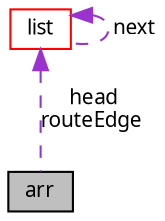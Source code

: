 digraph "arr"
{
  edge [fontname="Verdana",fontsize="10",labelfontname="Verdana",labelfontsize="10"];
  node [fontname="Verdana",fontsize="10",shape=record];
  Node1 [label="arr",height=0.2,width=0.4,color="black", fillcolor="grey75", style="filled", fontcolor="black"];
  Node2 -> Node1 [dir="back",color="darkorchid3",fontsize="10",style="dashed",label=" head\nrouteEdge" ,fontname="Verdana"];
  Node2 [label="list",height=0.2,width=0.4,color="red", fillcolor="white", style="filled",URL="$structlist.html",tooltip="Structure storing neighbors of a vertix. "];
  Node2 -> Node2 [dir="back",color="darkorchid3",fontsize="10",style="dashed",label=" next" ,fontname="Verdana"];
}
